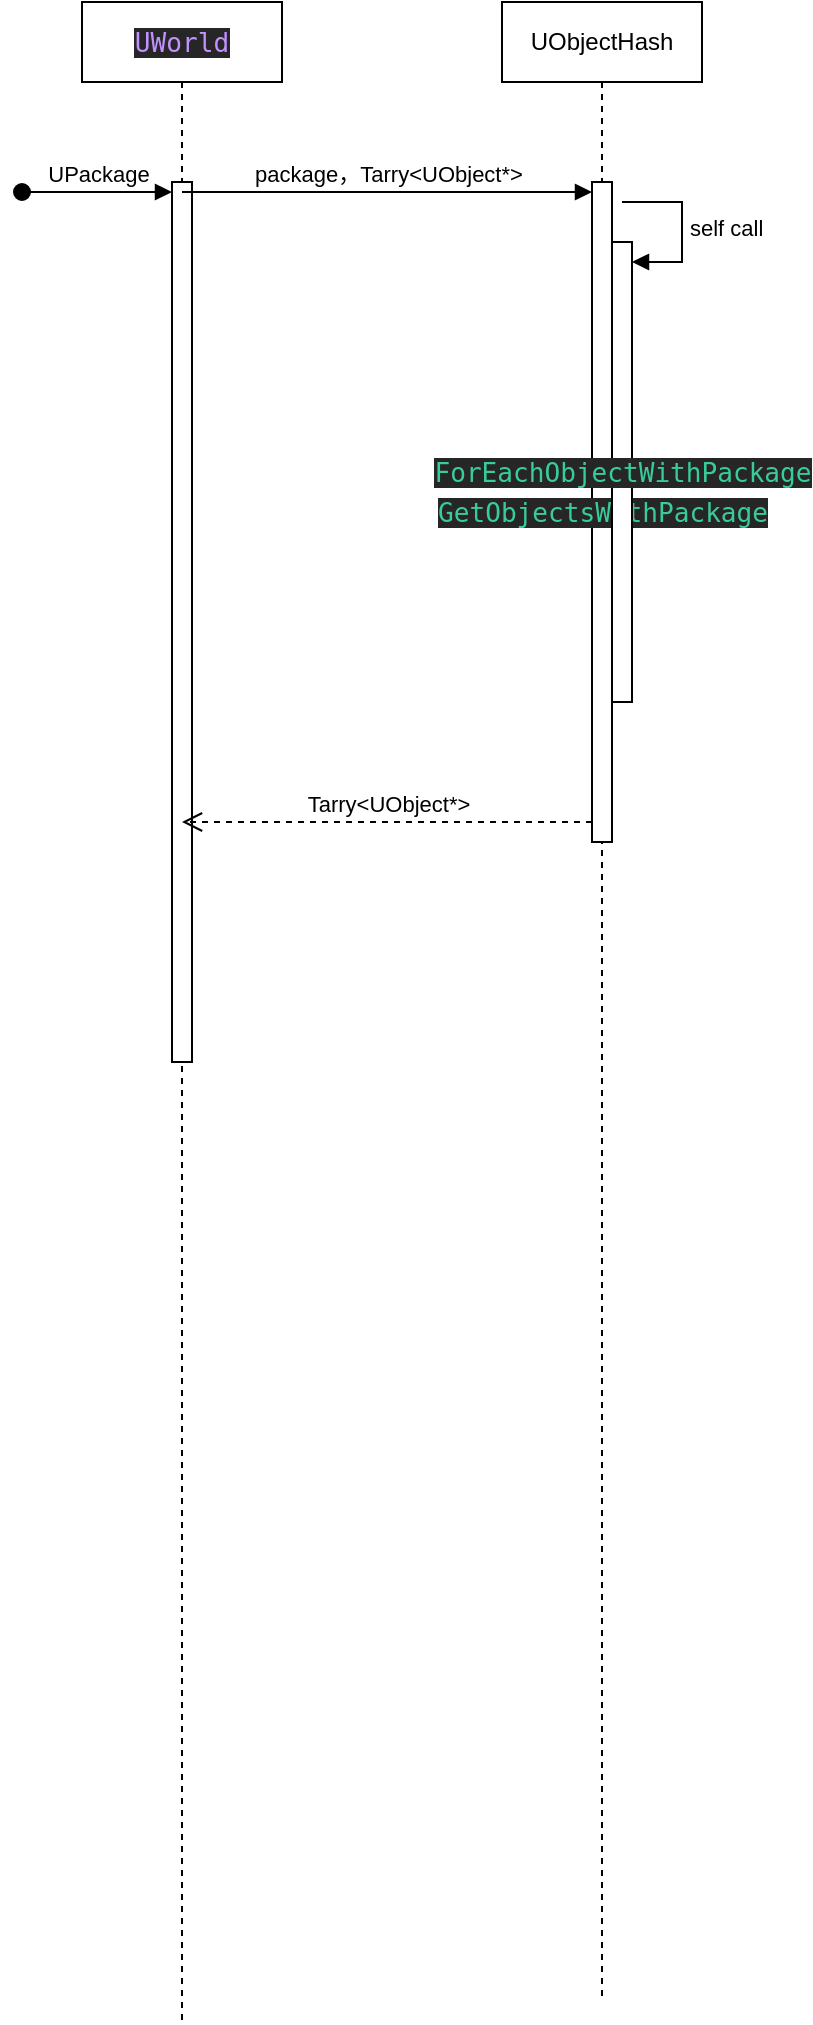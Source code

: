 <mxfile version="27.0.8">
  <diagram name="根据Outer（UPackage）获取UObject" id="tuYPuXULO6N7bnm9K-8k">
    <mxGraphModel dx="675" dy="374" grid="1" gridSize="10" guides="1" tooltips="1" connect="1" arrows="1" fold="1" page="1" pageScale="1" pageWidth="827" pageHeight="1169" math="0" shadow="0">
      <root>
        <mxCell id="0" />
        <mxCell id="1" parent="0" />
        <mxCell id="roe4WX-xHVsZ3pEHwJRb-1" value="&lt;div style=&quot;background-color:#262626;color:#d0d0d0&quot;&gt;&lt;pre style=&quot;font-family:&#39;JetBrains Mono&#39;,monospace;font-size:9.8pt;&quot;&gt;&lt;span style=&quot;color:#c191ff;&quot;&gt;UWorld&lt;/span&gt;&lt;/pre&gt;&lt;/div&gt;" style="shape=umlLifeline;perimeter=lifelinePerimeter;whiteSpace=wrap;html=1;container=1;dropTarget=0;collapsible=0;recursiveResize=0;outlineConnect=0;portConstraint=eastwest;newEdgeStyle={&quot;curved&quot;:0,&quot;rounded&quot;:0};" vertex="1" parent="1">
          <mxGeometry x="130" y="50" width="100" height="1010" as="geometry" />
        </mxCell>
        <mxCell id="roe4WX-xHVsZ3pEHwJRb-2" value="" style="html=1;points=[[0,0,0,0,5],[0,1,0,0,-5],[1,0,0,0,5],[1,1,0,0,-5]];perimeter=orthogonalPerimeter;outlineConnect=0;targetShapes=umlLifeline;portConstraint=eastwest;newEdgeStyle={&quot;curved&quot;:0,&quot;rounded&quot;:0};" vertex="1" parent="roe4WX-xHVsZ3pEHwJRb-1">
          <mxGeometry x="45" y="90" width="10" height="440" as="geometry" />
        </mxCell>
        <mxCell id="roe4WX-xHVsZ3pEHwJRb-3" value="UPackage" style="html=1;verticalAlign=bottom;startArrow=oval;endArrow=block;startSize=8;curved=0;rounded=0;entryX=0;entryY=0;entryDx=0;entryDy=5;" edge="1" target="roe4WX-xHVsZ3pEHwJRb-2" parent="roe4WX-xHVsZ3pEHwJRb-1">
          <mxGeometry relative="1" as="geometry">
            <mxPoint x="-30" y="95" as="sourcePoint" />
          </mxGeometry>
        </mxCell>
        <mxCell id="roe4WX-xHVsZ3pEHwJRb-4" value="UObjectHash" style="shape=umlLifeline;perimeter=lifelinePerimeter;whiteSpace=wrap;html=1;container=1;dropTarget=0;collapsible=0;recursiveResize=0;outlineConnect=0;portConstraint=eastwest;newEdgeStyle={&quot;curved&quot;:0,&quot;rounded&quot;:0};" vertex="1" parent="1">
          <mxGeometry x="340" y="50" width="100" height="1000" as="geometry" />
        </mxCell>
        <mxCell id="roe4WX-xHVsZ3pEHwJRb-5" value="&lt;div style=&quot;background-color:#262626;color:#d0d0d0&quot;&gt;&lt;pre style=&quot;font-family:&#39;JetBrains Mono&#39;,monospace;font-size:9.8pt;&quot;&gt;&lt;span style=&quot;color:#39cc9b;&quot;&gt;GetObjectsWithPackage&lt;/span&gt;&lt;/pre&gt;&lt;/div&gt;" style="html=1;points=[[0,0,0,0,5],[0,1,0,0,-5],[1,0,0,0,5],[1,1,0,0,-5]];perimeter=orthogonalPerimeter;outlineConnect=0;targetShapes=umlLifeline;portConstraint=eastwest;newEdgeStyle={&quot;curved&quot;:0,&quot;rounded&quot;:0};" vertex="1" parent="roe4WX-xHVsZ3pEHwJRb-4">
          <mxGeometry x="45" y="90" width="10" height="330" as="geometry" />
        </mxCell>
        <mxCell id="roe4WX-xHVsZ3pEHwJRb-12" value="&lt;div style=&quot;background-color:#262626;color:#d0d0d0&quot;&gt;&lt;pre style=&quot;font-family:&#39;JetBrains Mono&#39;,monospace;font-size:9.8pt;&quot;&gt;&lt;span style=&quot;color:#39cc9b;&quot;&gt;ForEachObjectWithPackage&lt;/span&gt;&lt;/pre&gt;&lt;/div&gt;" style="html=1;points=[[0,0,0,0,5],[0,1,0,0,-5],[1,0,0,0,5],[1,1,0,0,-5]];perimeter=orthogonalPerimeter;outlineConnect=0;targetShapes=umlLifeline;portConstraint=eastwest;newEdgeStyle={&quot;curved&quot;:0,&quot;rounded&quot;:0};" vertex="1" parent="roe4WX-xHVsZ3pEHwJRb-4">
          <mxGeometry x="55" y="120" width="10" height="230" as="geometry" />
        </mxCell>
        <mxCell id="roe4WX-xHVsZ3pEHwJRb-13" value="self call" style="html=1;align=left;spacingLeft=2;endArrow=block;rounded=0;edgeStyle=orthogonalEdgeStyle;curved=0;rounded=0;" edge="1" target="roe4WX-xHVsZ3pEHwJRb-12" parent="roe4WX-xHVsZ3pEHwJRb-4">
          <mxGeometry relative="1" as="geometry">
            <mxPoint x="60" y="100" as="sourcePoint" />
            <Array as="points">
              <mxPoint x="90" y="130" />
            </Array>
          </mxGeometry>
        </mxCell>
        <mxCell id="roe4WX-xHVsZ3pEHwJRb-6" value="package，Tarry&amp;lt;UObject*&amp;gt;" style="html=1;verticalAlign=bottom;endArrow=block;curved=0;rounded=0;entryX=0;entryY=0;entryDx=0;entryDy=5;" edge="1" target="roe4WX-xHVsZ3pEHwJRb-5" parent="1">
          <mxGeometry x="-0.001" relative="1" as="geometry">
            <mxPoint x="180" y="145" as="sourcePoint" />
            <mxPoint as="offset" />
          </mxGeometry>
        </mxCell>
        <mxCell id="roe4WX-xHVsZ3pEHwJRb-11" value="Tarry&amp;lt;UObject*&amp;gt;" style="html=1;verticalAlign=bottom;endArrow=open;dashed=1;endSize=8;curved=0;rounded=0;" edge="1" source="roe4WX-xHVsZ3pEHwJRb-5" parent="1" target="roe4WX-xHVsZ3pEHwJRb-1">
          <mxGeometry x="-0.001" relative="1" as="geometry">
            <mxPoint x="220" y="225" as="targetPoint" />
            <mxPoint x="290" y="225" as="sourcePoint" />
            <Array as="points">
              <mxPoint x="250" y="460" />
            </Array>
            <mxPoint as="offset" />
          </mxGeometry>
        </mxCell>
      </root>
    </mxGraphModel>
  </diagram>
</mxfile>
